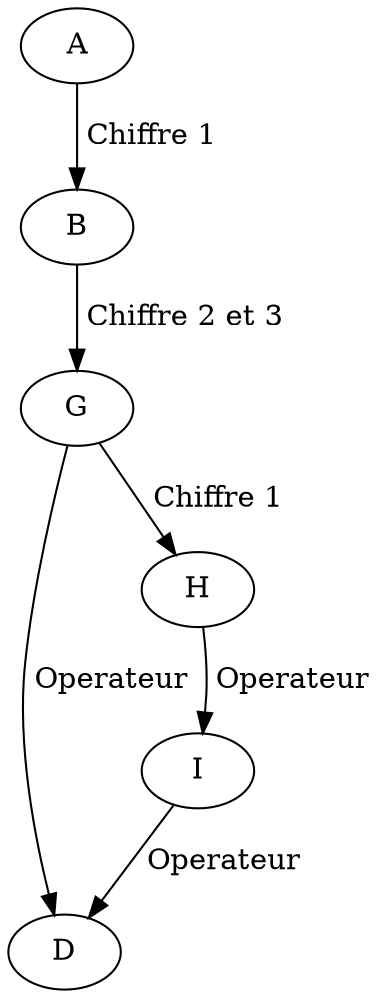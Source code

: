 digraph H{
    A -> B [label=" Chiffre 1 "]
    B -> G [label=" Chiffre 2 et 3 "]
    G -> D[label=" Operateur "]
    G-> H [label=" Chiffre 1 "]
    H -> I [label=" Operateur "]
    I -> D [label=" Operateur "]
}

digraph H{
    A -> B [label=" Chiffre 1 "]
    B -> C [label=" Chiffre 2 "]
    C -> D [label=" Operateur "]
    B -> E [label=" Chiffre 3 "]
    E -> F [label=" Chiffre 4 "]
    F -> C [label=" Operateur "]
    C -> E [label=" Chiffre 5 "]
    { rank=same; A B C D }
    { rank=same; E F }
}